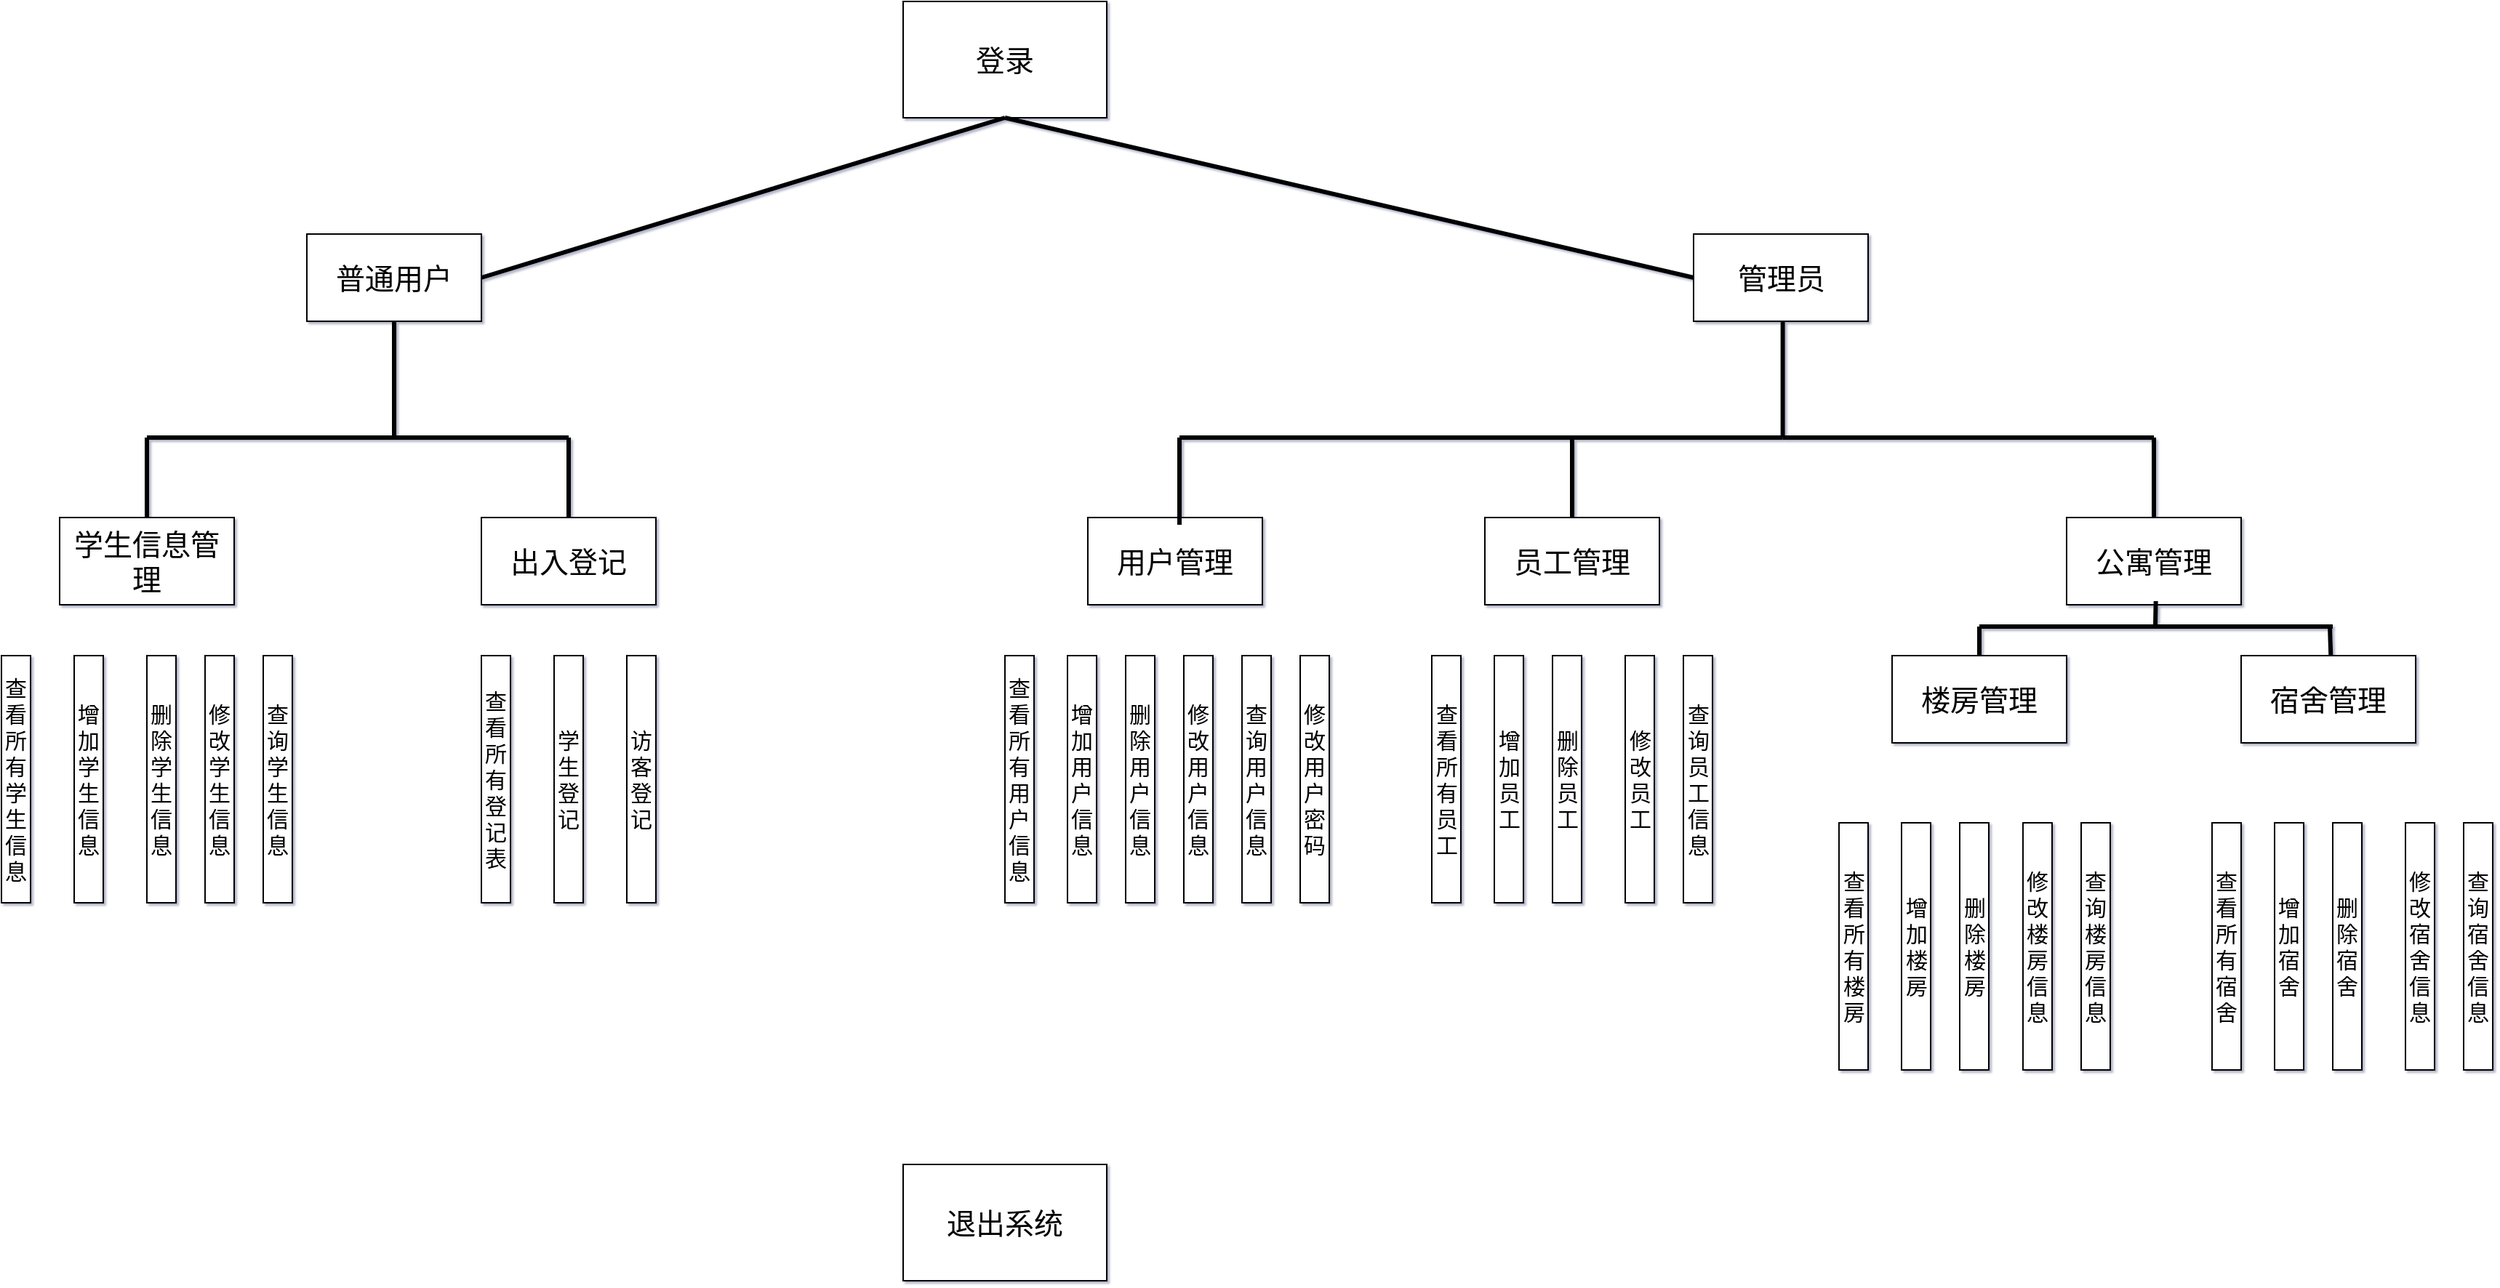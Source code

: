 <mxfile>
    <diagram id="iqwz6qbOGwKIVq8nNVdf" name="第 1 页">
        <mxGraphModel dx="2584" dy="2191" grid="1" gridSize="10" guides="1" tooltips="1" connect="1" arrows="1" fold="1" page="1" pageScale="1" pageWidth="827" pageHeight="1169" background="#FFFFFF" math="0" shadow="1">
            <root>
                <mxCell id="0"/>
                <mxCell id="1" parent="0"/>
                <mxCell id="3" value="普通用户" style="whiteSpace=wrap;html=1;fontSize=20;" parent="1" vertex="1">
                    <mxGeometry x="120" y="150" width="120" height="60" as="geometry"/>
                </mxCell>
                <mxCell id="d90480yquZR2CGh1cH3X-3" value="登录" style="whiteSpace=wrap;html=1;fontSize=20;" parent="1" vertex="1">
                    <mxGeometry x="530" y="-10" width="140" height="80" as="geometry"/>
                </mxCell>
                <mxCell id="d90480yquZR2CGh1cH3X-4" value="管理员" style="whiteSpace=wrap;html=1;fontSize=20;" parent="1" vertex="1">
                    <mxGeometry x="1073.5" y="150" width="120" height="60" as="geometry"/>
                </mxCell>
                <mxCell id="d90480yquZR2CGh1cH3X-13" value="增加学生信息" style="whiteSpace=wrap;html=1;fontSize=15;" parent="1" vertex="1">
                    <mxGeometry x="-40" y="440" width="20" height="170" as="geometry"/>
                </mxCell>
                <mxCell id="d90480yquZR2CGh1cH3X-14" value="删除学生信息" style="whiteSpace=wrap;html=1;fontSize=15;" parent="1" vertex="1">
                    <mxGeometry x="10" y="440" width="20" height="170" as="geometry"/>
                </mxCell>
                <mxCell id="d90480yquZR2CGh1cH3X-16" value="访客登记" style="whiteSpace=wrap;html=1;fontSize=15;" parent="1" vertex="1">
                    <mxGeometry x="340" y="440" width="20" height="170" as="geometry"/>
                </mxCell>
                <mxCell id="d90480yquZR2CGh1cH3X-20" value="查询学生信息" style="whiteSpace=wrap;html=1;fontSize=15;" parent="1" vertex="1">
                    <mxGeometry x="90" y="440" width="20" height="170" as="geometry"/>
                </mxCell>
                <mxCell id="d90480yquZR2CGh1cH3X-22" value="修改学生信息" style="whiteSpace=wrap;html=1;fontSize=15;" parent="1" vertex="1">
                    <mxGeometry x="50" y="440" width="20" height="170" as="geometry"/>
                </mxCell>
                <mxCell id="d90480yquZR2CGh1cH3X-23" value="学生信息管理" style="whiteSpace=wrap;html=1;fontSize=20;" parent="1" vertex="1">
                    <mxGeometry x="-50" y="345" width="120" height="60" as="geometry"/>
                </mxCell>
                <mxCell id="d90480yquZR2CGh1cH3X-24" value="出入登记" style="whiteSpace=wrap;html=1;fontSize=20;" parent="1" vertex="1">
                    <mxGeometry x="240" y="345" width="120" height="60" as="geometry"/>
                </mxCell>
                <mxCell id="d90480yquZR2CGh1cH3X-27" value="用户管理" style="whiteSpace=wrap;html=1;fontSize=20;" parent="1" vertex="1">
                    <mxGeometry x="657" y="345" width="120" height="60" as="geometry"/>
                </mxCell>
                <mxCell id="d90480yquZR2CGh1cH3X-28" value="公寓管理" style="whiteSpace=wrap;html=1;fontSize=20;" parent="1" vertex="1">
                    <mxGeometry x="1330" y="345" width="120" height="60" as="geometry"/>
                </mxCell>
                <mxCell id="d90480yquZR2CGh1cH3X-29" value="增加用户信息" style="whiteSpace=wrap;html=1;fontSize=15;" parent="1" vertex="1">
                    <mxGeometry x="643" y="440" width="20" height="170" as="geometry"/>
                </mxCell>
                <mxCell id="d90480yquZR2CGh1cH3X-30" value="删除用户信息" style="whiteSpace=wrap;html=1;fontSize=15;" parent="1" vertex="1">
                    <mxGeometry x="683" y="440" width="20" height="170" as="geometry"/>
                </mxCell>
                <mxCell id="d90480yquZR2CGh1cH3X-31" value="查询用户信息" style="whiteSpace=wrap;html=1;fontSize=15;" parent="1" vertex="1">
                    <mxGeometry x="763" y="440" width="20" height="170" as="geometry"/>
                </mxCell>
                <mxCell id="d90480yquZR2CGh1cH3X-32" value="修改用户信息" style="whiteSpace=wrap;html=1;fontSize=15;" parent="1" vertex="1">
                    <mxGeometry x="723" y="440" width="20" height="170" as="geometry"/>
                </mxCell>
                <mxCell id="d90480yquZR2CGh1cH3X-33" value="修改用户密码" style="whiteSpace=wrap;html=1;fontSize=15;" parent="1" vertex="1">
                    <mxGeometry x="803" y="440" width="20" height="170" as="geometry"/>
                </mxCell>
                <mxCell id="d90480yquZR2CGh1cH3X-34" value="楼房管理" style="whiteSpace=wrap;html=1;fontSize=20;" parent="1" vertex="1">
                    <mxGeometry x="1210" y="440" width="120" height="60" as="geometry"/>
                </mxCell>
                <mxCell id="d90480yquZR2CGh1cH3X-35" value="宿舍管理" style="whiteSpace=wrap;html=1;fontSize=20;" parent="1" vertex="1">
                    <mxGeometry x="1450" y="440" width="120" height="60" as="geometry"/>
                </mxCell>
                <mxCell id="d90480yquZR2CGh1cH3X-37" value="员工管理" style="whiteSpace=wrap;html=1;fontSize=20;" parent="1" vertex="1">
                    <mxGeometry x="930" y="345" width="120" height="60" as="geometry"/>
                </mxCell>
                <mxCell id="8" value="增加楼房" style="whiteSpace=wrap;html=1;fontSize=15;" vertex="1" parent="1">
                    <mxGeometry x="1216.5" y="555" width="20" height="170" as="geometry"/>
                </mxCell>
                <mxCell id="9" value="删除楼房" style="whiteSpace=wrap;html=1;fontSize=15;" vertex="1" parent="1">
                    <mxGeometry x="1256.5" y="555" width="20" height="170" as="geometry"/>
                </mxCell>
                <mxCell id="10" value="查询楼房信息" style="whiteSpace=wrap;html=1;fontSize=15;" vertex="1" parent="1">
                    <mxGeometry x="1340" y="555" width="20" height="170" as="geometry"/>
                </mxCell>
                <mxCell id="11" value="修改楼房信息" style="whiteSpace=wrap;html=1;fontSize=15;" vertex="1" parent="1">
                    <mxGeometry x="1300" y="555" width="20" height="170" as="geometry"/>
                </mxCell>
                <mxCell id="16" value="查看所有学生信息" style="whiteSpace=wrap;html=1;fontSize=15;" vertex="1" parent="1">
                    <mxGeometry x="-90" y="440" width="20" height="170" as="geometry"/>
                </mxCell>
                <mxCell id="17" value="查看所有登记表" style="whiteSpace=wrap;html=1;fontSize=15;" vertex="1" parent="1">
                    <mxGeometry x="240" y="440" width="20" height="170" as="geometry"/>
                </mxCell>
                <mxCell id="18" value="学生登记" style="whiteSpace=wrap;html=1;fontSize=15;" vertex="1" parent="1">
                    <mxGeometry x="290" y="440" width="20" height="170" as="geometry"/>
                </mxCell>
                <mxCell id="20" value="查看所有楼房" style="whiteSpace=wrap;html=1;fontSize=15;" vertex="1" parent="1">
                    <mxGeometry x="1173.5" y="555" width="20" height="170" as="geometry"/>
                </mxCell>
                <mxCell id="22" value="增加宿舍" style="whiteSpace=wrap;html=1;fontSize=15;" vertex="1" parent="1">
                    <mxGeometry x="1473" y="555" width="20" height="170" as="geometry"/>
                </mxCell>
                <mxCell id="23" value="删除宿舍" style="whiteSpace=wrap;html=1;fontSize=15;" vertex="1" parent="1">
                    <mxGeometry x="1513" y="555" width="20" height="170" as="geometry"/>
                </mxCell>
                <mxCell id="24" value="查询宿舍信息" style="whiteSpace=wrap;html=1;fontSize=15;" vertex="1" parent="1">
                    <mxGeometry x="1603" y="555" width="20" height="170" as="geometry"/>
                </mxCell>
                <mxCell id="25" value="修改宿舍信息" style="whiteSpace=wrap;html=1;fontSize=15;" vertex="1" parent="1">
                    <mxGeometry x="1563" y="555" width="20" height="170" as="geometry"/>
                </mxCell>
                <mxCell id="26" value="查看所有宿舍" style="whiteSpace=wrap;html=1;fontSize=15;" vertex="1" parent="1">
                    <mxGeometry x="1430" y="555" width="20" height="170" as="geometry"/>
                </mxCell>
                <mxCell id="27" value="增加员工" style="whiteSpace=wrap;html=1;fontSize=15;" vertex="1" parent="1">
                    <mxGeometry x="936.5" y="440" width="20" height="170" as="geometry"/>
                </mxCell>
                <mxCell id="28" value="删除员工" style="whiteSpace=wrap;html=1;fontSize=15;" vertex="1" parent="1">
                    <mxGeometry x="976.5" y="440" width="20" height="170" as="geometry"/>
                </mxCell>
                <mxCell id="29" value="查询员工信息" style="whiteSpace=wrap;html=1;fontSize=15;" vertex="1" parent="1">
                    <mxGeometry x="1066.5" y="440" width="20" height="170" as="geometry"/>
                </mxCell>
                <mxCell id="30" value="修改员工" style="whiteSpace=wrap;html=1;fontSize=15;" vertex="1" parent="1">
                    <mxGeometry x="1026.5" y="440" width="20" height="170" as="geometry"/>
                </mxCell>
                <mxCell id="31" value="查看所有员工" style="whiteSpace=wrap;html=1;fontSize=15;" vertex="1" parent="1">
                    <mxGeometry x="893.5" y="440" width="20" height="170" as="geometry"/>
                </mxCell>
                <mxCell id="33" value="查看所有用户信息" style="whiteSpace=wrap;html=1;fontSize=15;" vertex="1" parent="1">
                    <mxGeometry x="600" y="440" width="20" height="170" as="geometry"/>
                </mxCell>
                <mxCell id="37" value="" style="endArrow=none;html=1;fontSize=15;fontColor=#000000;strokeColor=#000000;strokeWidth=3;exitX=1;exitY=0.5;exitDx=0;exitDy=0;" edge="1" parent="1" source="3">
                    <mxGeometry width="50" height="50" relative="1" as="geometry">
                        <mxPoint x="470" y="320" as="sourcePoint"/>
                        <mxPoint x="600" y="70" as="targetPoint"/>
                    </mxGeometry>
                </mxCell>
                <mxCell id="38" value="" style="endArrow=none;html=1;fontSize=15;fontColor=#000000;strokeColor=#000000;strokeWidth=3;entryX=0.5;entryY=1;entryDx=0;entryDy=0;" edge="1" parent="1" target="3">
                    <mxGeometry width="50" height="50" relative="1" as="geometry">
                        <mxPoint x="180" y="290" as="sourcePoint"/>
                        <mxPoint x="480" y="140" as="targetPoint"/>
                    </mxGeometry>
                </mxCell>
                <mxCell id="39" value="" style="endArrow=none;html=1;fontSize=15;fontColor=#000000;strokeColor=#000000;strokeWidth=3;" edge="1" parent="1">
                    <mxGeometry width="50" height="50" relative="1" as="geometry">
                        <mxPoint x="300" y="290" as="sourcePoint"/>
                        <mxPoint x="180" y="290" as="targetPoint"/>
                    </mxGeometry>
                </mxCell>
                <mxCell id="40" value="" style="endArrow=none;html=1;fontSize=15;fontColor=#000000;strokeColor=#000000;strokeWidth=3;exitX=0.5;exitY=0;exitDx=0;exitDy=0;" edge="1" parent="1" source="d90480yquZR2CGh1cH3X-24">
                    <mxGeometry width="50" height="50" relative="1" as="geometry">
                        <mxPoint x="500" y="350" as="sourcePoint"/>
                        <mxPoint x="300" y="290" as="targetPoint"/>
                    </mxGeometry>
                </mxCell>
                <mxCell id="41" value="" style="endArrow=none;html=1;fontSize=15;fontColor=#000000;strokeColor=#000000;strokeWidth=3;exitX=0;exitY=0.5;exitDx=0;exitDy=0;entryX=0.5;entryY=1;entryDx=0;entryDy=0;" edge="1" parent="1" source="d90480yquZR2CGh1cH3X-4" target="d90480yquZR2CGh1cH3X-3">
                    <mxGeometry width="50" height="50" relative="1" as="geometry">
                        <mxPoint x="777" y="280" as="sourcePoint"/>
                        <mxPoint x="777" y="90" as="targetPoint"/>
                    </mxGeometry>
                </mxCell>
                <mxCell id="42" value="" style="endArrow=none;html=1;fontSize=15;fontColor=#000000;strokeColor=#000000;strokeWidth=3;entryX=0.5;entryY=0;entryDx=0;entryDy=0;" edge="1" parent="1" target="d90480yquZR2CGh1cH3X-23">
                    <mxGeometry width="50" height="50" relative="1" as="geometry">
                        <mxPoint x="10" y="290" as="sourcePoint"/>
                        <mxPoint x="190" y="300" as="targetPoint"/>
                    </mxGeometry>
                </mxCell>
                <mxCell id="44" value="" style="endArrow=none;html=1;fontSize=15;fontColor=#000000;strokeColor=#000000;strokeWidth=3;" edge="1" parent="1">
                    <mxGeometry width="50" height="50" relative="1" as="geometry">
                        <mxPoint x="10" y="290" as="sourcePoint"/>
                        <mxPoint x="180" y="290" as="targetPoint"/>
                    </mxGeometry>
                </mxCell>
                <mxCell id="45" value="" style="endArrow=none;html=1;fontSize=15;fontColor=#000000;strokeColor=#000000;strokeWidth=3;entryX=0.5;entryY=1;entryDx=0;entryDy=0;" edge="1" parent="1">
                    <mxGeometry width="50" height="50" relative="1" as="geometry">
                        <mxPoint x="1134.83" y="290" as="sourcePoint"/>
                        <mxPoint x="1134.83" y="210" as="targetPoint"/>
                    </mxGeometry>
                </mxCell>
                <mxCell id="46" value="" style="endArrow=none;html=1;fontSize=15;fontColor=#000000;strokeColor=#000000;strokeWidth=3;" edge="1" parent="1">
                    <mxGeometry width="50" height="50" relative="1" as="geometry">
                        <mxPoint x="1390" y="290" as="sourcePoint"/>
                        <mxPoint x="1134.83" y="290" as="targetPoint"/>
                    </mxGeometry>
                </mxCell>
                <mxCell id="48" value="" style="endArrow=none;html=1;fontSize=15;fontColor=#000000;strokeColor=#000000;strokeWidth=3;exitX=0.5;exitY=0;exitDx=0;exitDy=0;" edge="1" parent="1" source="d90480yquZR2CGh1cH3X-28">
                    <mxGeometry width="50" height="50" relative="1" as="geometry">
                        <mxPoint x="964.83" y="290" as="sourcePoint"/>
                        <mxPoint x="1390" y="290" as="targetPoint"/>
                    </mxGeometry>
                </mxCell>
                <mxCell id="49" value="" style="endArrow=none;html=1;fontSize=15;fontColor=#000000;strokeColor=#000000;strokeWidth=3;" edge="1" parent="1">
                    <mxGeometry width="50" height="50" relative="1" as="geometry">
                        <mxPoint x="720" y="290" as="sourcePoint"/>
                        <mxPoint x="1134.83" y="290" as="targetPoint"/>
                    </mxGeometry>
                </mxCell>
                <mxCell id="50" value="" style="endArrow=none;html=1;fontSize=15;fontColor=#000000;strokeColor=#000000;strokeWidth=3;entryX=0.5;entryY=0;entryDx=0;entryDy=0;" edge="1" parent="1" target="d90480yquZR2CGh1cH3X-37">
                    <mxGeometry width="50" height="50" relative="1" as="geometry">
                        <mxPoint x="990" y="290" as="sourcePoint"/>
                        <mxPoint x="974.83" y="355" as="targetPoint"/>
                    </mxGeometry>
                </mxCell>
                <mxCell id="51" value="" style="endArrow=none;html=1;fontSize=15;fontColor=#000000;strokeColor=#000000;strokeWidth=3;" edge="1" parent="1">
                    <mxGeometry width="50" height="50" relative="1" as="geometry">
                        <mxPoint x="720" y="350" as="sourcePoint"/>
                        <mxPoint x="720" y="290" as="targetPoint"/>
                    </mxGeometry>
                </mxCell>
                <mxCell id="52" value="" style="endArrow=none;html=1;fontSize=15;fontColor=#000000;strokeColor=#000000;strokeWidth=3;entryX=0.5;entryY=1;entryDx=0;entryDy=0;" edge="1" parent="1">
                    <mxGeometry width="50" height="50" relative="1" as="geometry">
                        <mxPoint x="1391" y="420" as="sourcePoint"/>
                        <mxPoint x="1391.33" y="402.5" as="targetPoint"/>
                    </mxGeometry>
                </mxCell>
                <mxCell id="53" value="" style="endArrow=none;html=1;fontSize=15;fontColor=#000000;strokeColor=#000000;strokeWidth=3;" edge="1" parent="1">
                    <mxGeometry width="50" height="50" relative="1" as="geometry">
                        <mxPoint x="1513" y="420" as="sourcePoint"/>
                        <mxPoint x="1270" y="420" as="targetPoint"/>
                    </mxGeometry>
                </mxCell>
                <mxCell id="54" value="" style="endArrow=none;html=1;fontSize=15;fontColor=#000000;strokeColor=#000000;strokeWidth=3;exitX=0.5;exitY=0;exitDx=0;exitDy=0;" edge="1" parent="1">
                    <mxGeometry width="50" height="50" relative="1" as="geometry">
                        <mxPoint x="1511.66" y="440" as="sourcePoint"/>
                        <mxPoint x="1511" y="420" as="targetPoint"/>
                    </mxGeometry>
                </mxCell>
                <mxCell id="55" value="" style="endArrow=none;html=1;fontSize=15;fontColor=#000000;strokeColor=#000000;strokeWidth=3;exitX=0.5;exitY=0;exitDx=0;exitDy=0;" edge="1" parent="1" source="d90480yquZR2CGh1cH3X-34">
                    <mxGeometry width="50" height="50" relative="1" as="geometry">
                        <mxPoint x="1221.33" y="482.5" as="sourcePoint"/>
                        <mxPoint x="1270" y="420" as="targetPoint"/>
                    </mxGeometry>
                </mxCell>
                <mxCell id="57" value="退出系统" style="whiteSpace=wrap;html=1;fontSize=20;" vertex="1" parent="1">
                    <mxGeometry x="530" y="790" width="140" height="80" as="geometry"/>
                </mxCell>
            </root>
        </mxGraphModel>
    </diagram>
</mxfile>